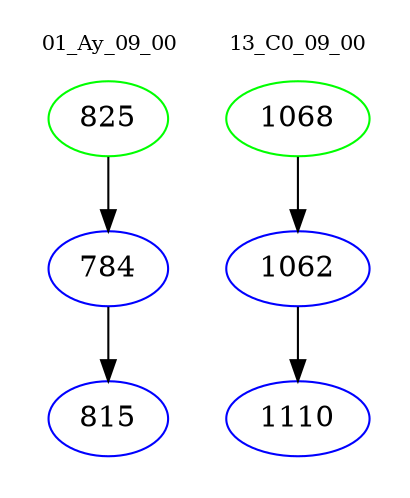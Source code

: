 digraph{
subgraph cluster_0 {
color = white
label = "01_Ay_09_00";
fontsize=10;
T0_825 [label="825", color="green"]
T0_825 -> T0_784 [color="black"]
T0_784 [label="784", color="blue"]
T0_784 -> T0_815 [color="black"]
T0_815 [label="815", color="blue"]
}
subgraph cluster_1 {
color = white
label = "13_C0_09_00";
fontsize=10;
T1_1068 [label="1068", color="green"]
T1_1068 -> T1_1062 [color="black"]
T1_1062 [label="1062", color="blue"]
T1_1062 -> T1_1110 [color="black"]
T1_1110 [label="1110", color="blue"]
}
}
